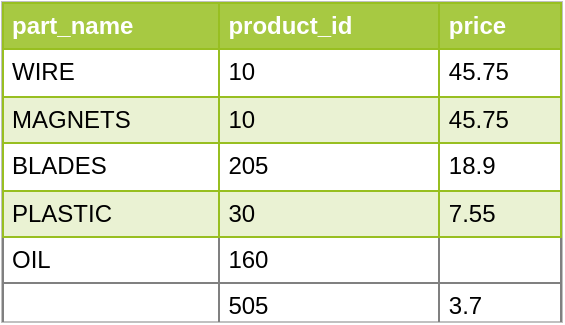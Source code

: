 <mxfile version="12.9.3" type="device"><diagram id="2n0EG-EbJwer0Y_xpx1C" name="Page-1"><mxGraphModel dx="806" dy="550" grid="1" gridSize="10" guides="1" tooltips="1" connect="1" arrows="1" fold="1" page="1" pageScale="1" pageWidth="850" pageHeight="1100" math="0" shadow="0"><root><mxCell id="0"/><mxCell id="1" parent="0"/><mxCell id="yBJ1Spr4csRPyjWukhFs-1" value="&lt;table border=&quot;1&quot; width=&quot;100%&quot; cellpadding=&quot;4&quot; style=&quot;width: 100% ; height: 100% ; border-collapse: collapse&quot;&gt;&lt;tbody&gt;&lt;tr style=&quot;background-color: #a7c942 ; color: #ffffff ; border: 1px solid #98bf21&quot;&gt;&lt;th align=&quot;left&quot;&gt;part_name&lt;/th&gt;&lt;th align=&quot;left&quot;&gt;product_id&lt;/th&gt;&lt;th align=&quot;left&quot;&gt;price&lt;/th&gt;&lt;/tr&gt;&lt;tr style=&quot;border: 1px solid #98bf21&quot;&gt;&lt;td&gt;WIRE&lt;/td&gt;&lt;td&gt;10&lt;/td&gt;&lt;td&gt;45.75&lt;/td&gt;&lt;/tr&gt;&lt;tr style=&quot;background-color: #eaf2d3 ; border: 1px solid #98bf21&quot;&gt;&lt;td&gt;MAGNETS&lt;/td&gt;&lt;td&gt;10&lt;/td&gt;&lt;td&gt;45.75&lt;/td&gt;&lt;/tr&gt;&lt;tr style=&quot;border: 1px solid #98bf21&quot;&gt;&lt;td&gt;BLADES&lt;/td&gt;&lt;td&gt;205&lt;/td&gt;&lt;td&gt;18.9&lt;/td&gt;&lt;/tr&gt;&lt;tr style=&quot;background-color: #eaf2d3 ; border: 1px solid #98bf21&quot;&gt;&lt;td&gt;PLASTIC&lt;/td&gt;&lt;td&gt;30&lt;/td&gt;&lt;td&gt;7.55&lt;/td&gt;&lt;/tr&gt;&lt;tr&gt;&lt;td&gt;OIL&lt;/td&gt;&lt;td&gt;160&lt;/td&gt;&lt;td&gt;&lt;br&gt;&lt;/td&gt;&lt;/tr&gt;&lt;tr&gt;&lt;td&gt;&lt;/td&gt;&lt;td&gt;505&lt;/td&gt;&lt;td&gt;3.7&lt;/td&gt;&lt;/tr&gt;&lt;/tbody&gt;&lt;/table&gt;" style="text;html=1;strokeColor=#c0c0c0;fillColor=#ffffff;overflow=fill;rounded=0;" vertex="1" parent="1"><mxGeometry x="285" y="110" width="280" height="160" as="geometry"/></mxCell></root></mxGraphModel></diagram></mxfile>